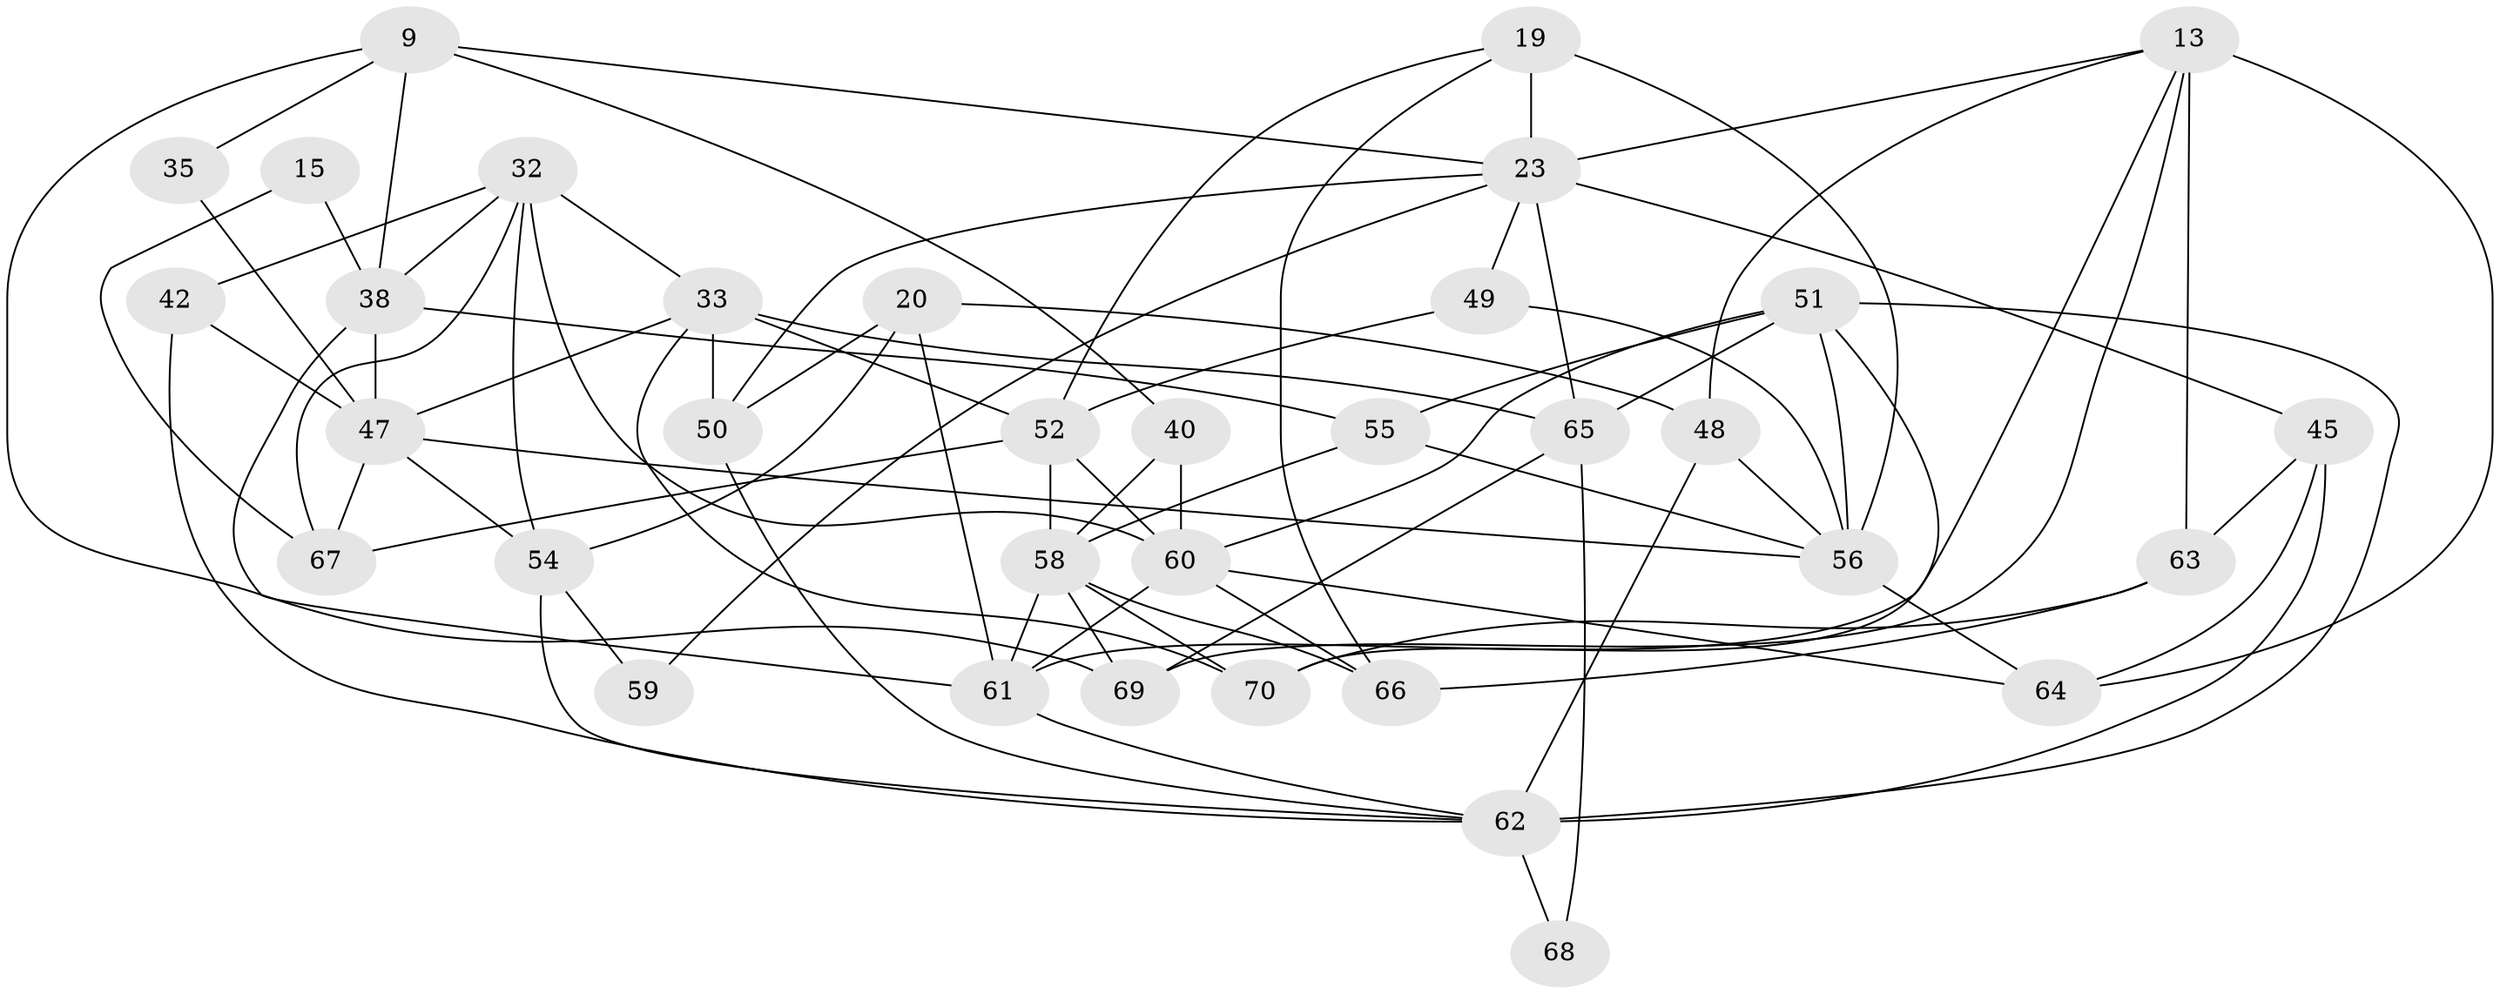 // original degree distribution, {3: 0.3, 2: 0.11428571428571428, 4: 0.2571428571428571, 5: 0.21428571428571427, 6: 0.04285714285714286, 7: 0.05714285714285714, 8: 0.014285714285714285}
// Generated by graph-tools (version 1.1) at 2025/52/03/04/25 21:52:52]
// undirected, 35 vertices, 83 edges
graph export_dot {
graph [start="1"]
  node [color=gray90,style=filled];
  9;
  13 [super="+7"];
  15;
  19 [super="+8"];
  20;
  23 [super="+21"];
  32 [super="+6+14"];
  33 [super="+24"];
  35;
  38 [super="+18"];
  40;
  42;
  45 [super="+36"];
  47 [super="+25+29"];
  48;
  49 [super="+26"];
  50;
  51 [super="+12+34"];
  52;
  54;
  55 [super="+39"];
  56 [super="+44"];
  58 [super="+2+17+37"];
  59;
  60 [super="+22+28"];
  61 [super="+30"];
  62 [super="+43"];
  63 [super="+31+57"];
  64 [super="+11+53"];
  65 [super="+4"];
  66;
  67;
  68;
  69 [super="+3"];
  70 [super="+46"];
  9 -- 23;
  9 -- 38 [weight=2];
  9 -- 35;
  9 -- 40;
  9 -- 69;
  13 -- 69;
  13 -- 64 [weight=2];
  13 -- 48;
  13 -- 61;
  13 -- 63 [weight=2];
  13 -- 23;
  15 -- 38;
  15 -- 67;
  19 -- 52;
  19 -- 66;
  19 -- 56 [weight=2];
  19 -- 23 [weight=2];
  20 -- 54;
  20 -- 48;
  20 -- 50;
  20 -- 61;
  23 -- 65 [weight=3];
  23 -- 50;
  23 -- 59;
  23 -- 49 [weight=2];
  23 -- 45;
  32 -- 42;
  32 -- 54;
  32 -- 38;
  32 -- 67;
  32 -- 33;
  32 -- 60;
  33 -- 52 [weight=2];
  33 -- 50;
  33 -- 70;
  33 -- 65;
  33 -- 47 [weight=2];
  35 -- 47;
  38 -- 61 [weight=2];
  38 -- 47;
  38 -- 55;
  40 -- 58;
  40 -- 60;
  42 -- 62;
  42 -- 47;
  45 -- 64 [weight=2];
  45 -- 62 [weight=2];
  45 -- 63;
  47 -- 56;
  47 -- 67;
  47 -- 54;
  48 -- 62;
  48 -- 56;
  49 -- 52;
  49 -- 56;
  50 -- 62;
  51 -- 55 [weight=2];
  51 -- 62 [weight=2];
  51 -- 65;
  51 -- 70;
  51 -- 56;
  51 -- 60 [weight=2];
  52 -- 67;
  52 -- 58 [weight=2];
  52 -- 60;
  54 -- 62;
  54 -- 59;
  55 -- 56;
  55 -- 58;
  56 -- 64 [weight=3];
  58 -- 66;
  58 -- 69;
  58 -- 61 [weight=2];
  58 -- 70 [weight=2];
  60 -- 64;
  60 -- 61 [weight=2];
  60 -- 66;
  61 -- 62;
  62 -- 68;
  63 -- 70;
  63 -- 66;
  65 -- 69;
  65 -- 68;
}
